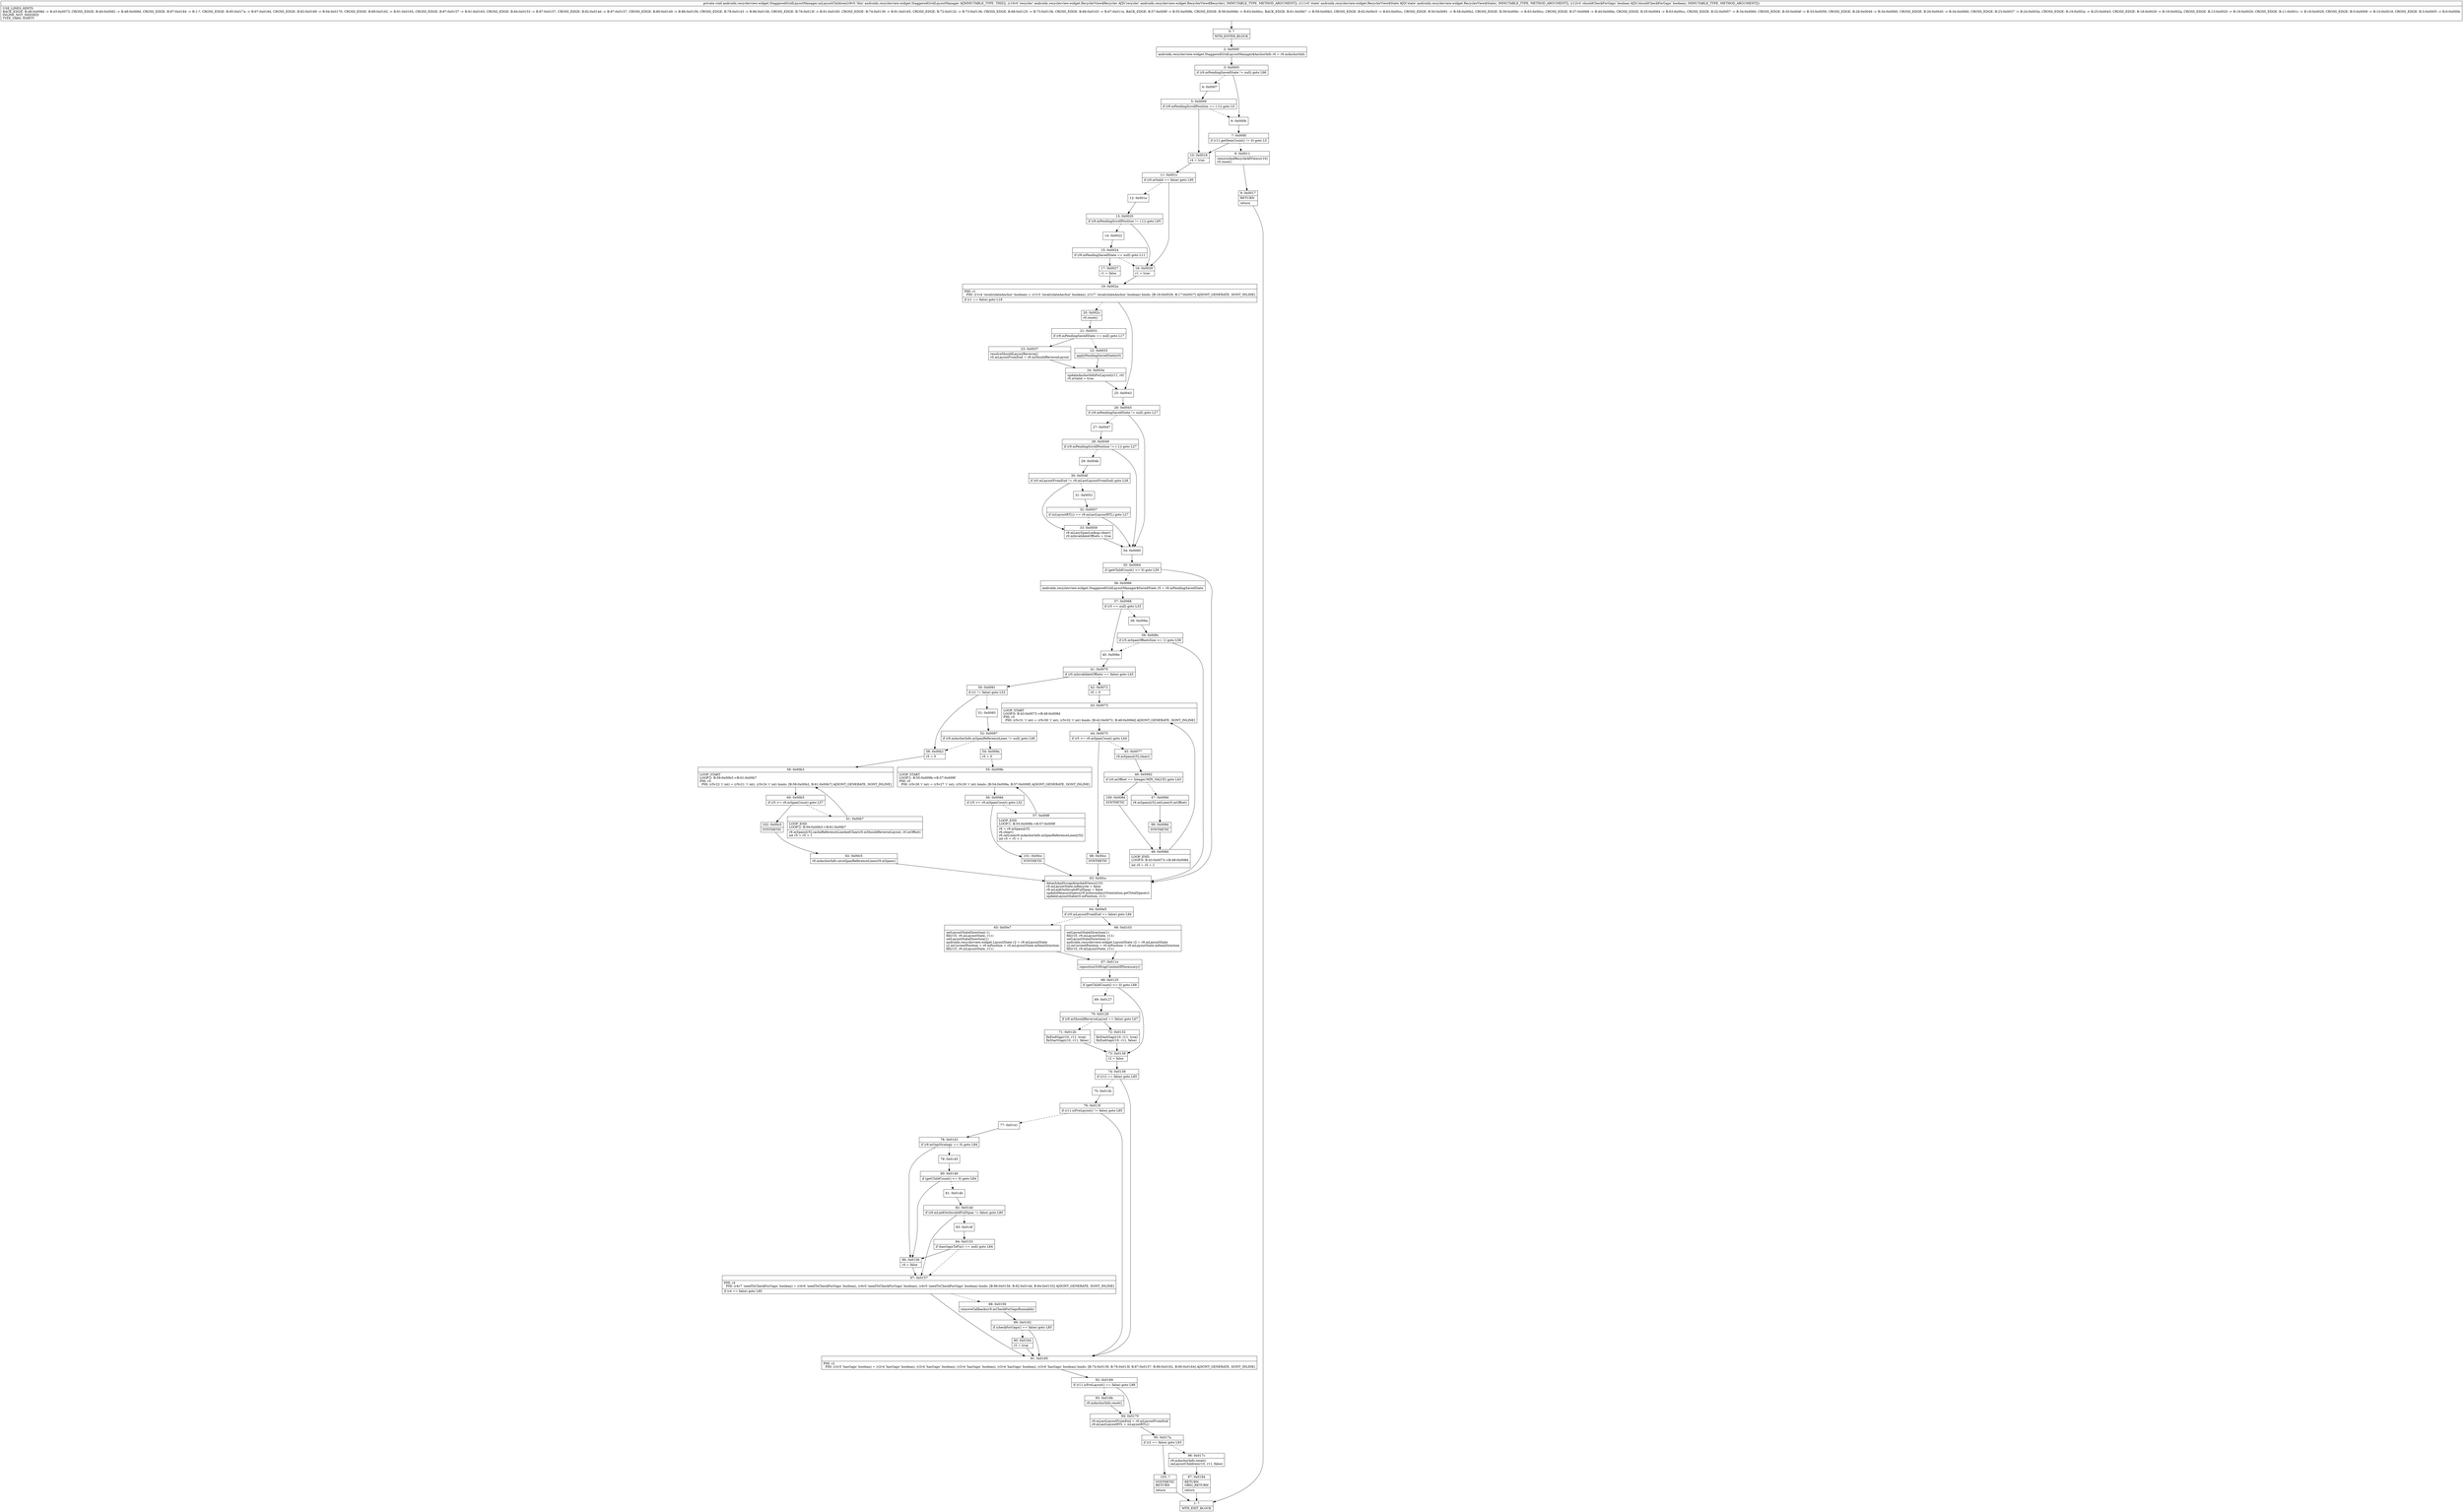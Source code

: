 digraph "CFG forandroidx.recyclerview.widget.StaggeredGridLayoutManager.onLayoutChildren(Landroidx\/recyclerview\/widget\/RecyclerView$Recycler;Landroidx\/recyclerview\/widget\/RecyclerView$State;Z)V" {
Node_0 [shape=record,label="{0\:\ ?|MTH_ENTER_BLOCK\l}"];
Node_2 [shape=record,label="{2\:\ 0x0000|androidx.recyclerview.widget.StaggeredGridLayoutManager$AnchorInfo r0 = r9.mAnchorInfo\l}"];
Node_3 [shape=record,label="{3\:\ 0x0005|if (r9.mPendingSavedState != null) goto L96\l}"];
Node_4 [shape=record,label="{4\:\ 0x0007}"];
Node_5 [shape=record,label="{5\:\ 0x0009|if (r9.mPendingScrollPosition == (\-1)) goto L5\l}"];
Node_10 [shape=record,label="{10\:\ 0x0018|r4 = true\l}"];
Node_11 [shape=record,label="{11\:\ 0x001c|if (r0.mValid == false) goto L95\l}"];
Node_12 [shape=record,label="{12\:\ 0x001e}"];
Node_13 [shape=record,label="{13\:\ 0x0020|if (r9.mPendingScrollPosition != (\-1)) goto L95\l}"];
Node_14 [shape=record,label="{14\:\ 0x0022}"];
Node_15 [shape=record,label="{15\:\ 0x0024|if (r9.mPendingSavedState == null) goto L11\l}"];
Node_17 [shape=record,label="{17\:\ 0x0027|r1 = false\l}"];
Node_19 [shape=record,label="{19\:\ 0x002a|PHI: r1 \l  PHI: (r1v4 'recalculateAnchor' boolean) = (r1v3 'recalculateAnchor' boolean), (r1v7 'recalculateAnchor' boolean) binds: [B:18:0x0029, B:17:0x0027] A[DONT_GENERATE, DONT_INLINE]\l|if (r1 == false) goto L18\l}"];
Node_20 [shape=record,label="{20\:\ 0x002c|r0.reset()\l}"];
Node_21 [shape=record,label="{21\:\ 0x0031|if (r9.mPendingSavedState == null) goto L17\l}"];
Node_22 [shape=record,label="{22\:\ 0x0033|applyPendingSavedState(r0)\l}"];
Node_24 [shape=record,label="{24\:\ 0x003e|updateAnchorInfoForLayout(r11, r0)\lr0.mValid = true\l}"];
Node_23 [shape=record,label="{23\:\ 0x0037|resolveShouldLayoutReverse()\lr0.mLayoutFromEnd = r9.mShouldReverseLayout\l}"];
Node_25 [shape=record,label="{25\:\ 0x0043}"];
Node_26 [shape=record,label="{26\:\ 0x0045|if (r9.mPendingSavedState != null) goto L27\l}"];
Node_27 [shape=record,label="{27\:\ 0x0047}"];
Node_28 [shape=record,label="{28\:\ 0x0049|if (r9.mPendingScrollPosition != (\-1)) goto L27\l}"];
Node_29 [shape=record,label="{29\:\ 0x004b}"];
Node_30 [shape=record,label="{30\:\ 0x004f|if (r0.mLayoutFromEnd != r9.mLastLayoutFromEnd) goto L26\l}"];
Node_31 [shape=record,label="{31\:\ 0x0051}"];
Node_32 [shape=record,label="{32\:\ 0x0057|if (isLayoutRTL() == r9.mLastLayoutRTL) goto L27\l}"];
Node_33 [shape=record,label="{33\:\ 0x0059|r9.mLazySpanLookup.clear()\lr0.mInvalidateOffsets = true\l}"];
Node_34 [shape=record,label="{34\:\ 0x0060}"];
Node_35 [shape=record,label="{35\:\ 0x0064|if (getChildCount() \<= 0) goto L59\l}"];
Node_36 [shape=record,label="{36\:\ 0x0066|androidx.recyclerview.widget.StaggeredGridLayoutManager$SavedState r5 = r9.mPendingSavedState\l}"];
Node_37 [shape=record,label="{37\:\ 0x0068|if (r5 == null) goto L33\l}"];
Node_38 [shape=record,label="{38\:\ 0x006a}"];
Node_39 [shape=record,label="{39\:\ 0x006c|if (r5.mSpanOffsetsSize \>= 1) goto L59\l}"];
Node_40 [shape=record,label="{40\:\ 0x006e}"];
Node_41 [shape=record,label="{41\:\ 0x0070|if (r0.mInvalidateOffsets == false) goto L45\l}"];
Node_42 [shape=record,label="{42\:\ 0x0072|r5 = 0\l}"];
Node_43 [shape=record,label="{43\:\ 0x0073|LOOP_START\lLOOP:0: B:43:0x0073\-\>B:48:0x008d\lPHI: r5 \l  PHI: (r5v31 'i' int) = (r5v30 'i' int), (r5v32 'i' int) binds: [B:42:0x0072, B:48:0x008d] A[DONT_GENERATE, DONT_INLINE]\l}"];
Node_44 [shape=record,label="{44\:\ 0x0075|if (r5 \>= r9.mSpanCount) goto L44\l}"];
Node_45 [shape=record,label="{45\:\ 0x0077|r9.mSpans[r5].clear()\l}"];
Node_46 [shape=record,label="{46\:\ 0x0082|if (r0.mOffset == Integer.MIN_VALUE) goto L43\l}"];
Node_47 [shape=record,label="{47\:\ 0x0084|r9.mSpans[r5].setLine(r0.mOffset)\l}"];
Node_99 [shape=record,label="{99\:\ 0x008d|SYNTHETIC\l}"];
Node_48 [shape=record,label="{48\:\ 0x008d|LOOP_END\lLOOP:0: B:43:0x0073\-\>B:48:0x008d\l|int r5 = r5 + 1\l}"];
Node_100 [shape=record,label="{100\:\ 0x008d|SYNTHETIC\l}"];
Node_98 [shape=record,label="{98\:\ 0x00cc|SYNTHETIC\l}"];
Node_50 [shape=record,label="{50\:\ 0x0091|if (r1 != false) goto L53\l}"];
Node_51 [shape=record,label="{51\:\ 0x0093}"];
Node_52 [shape=record,label="{52\:\ 0x0097|if (r9.mAnchorInfo.mSpanReferenceLines != null) goto L48\l}"];
Node_54 [shape=record,label="{54\:\ 0x009a|r5 = 0\l}"];
Node_55 [shape=record,label="{55\:\ 0x009b|LOOP_START\lLOOP:1: B:55:0x009b\-\>B:57:0x009f\lPHI: r5 \l  PHI: (r5v28 'i' int) = (r5v27 'i' int), (r5v29 'i' int) binds: [B:54:0x009a, B:57:0x009f] A[DONT_GENERATE, DONT_INLINE]\l}"];
Node_56 [shape=record,label="{56\:\ 0x009d|if (r5 \>= r9.mSpanCount) goto L52\l}"];
Node_57 [shape=record,label="{57\:\ 0x009f|LOOP_END\lLOOP:1: B:55:0x009b\-\>B:57:0x009f\l|r6 = r9.mSpans[r5]\lr6.clear()\lr6.setLine(r9.mAnchorInfo.mSpanReferenceLines[r5])\lint r5 = r5 + 1\l}"];
Node_101 [shape=record,label="{101\:\ 0x00cc|SYNTHETIC\l}"];
Node_58 [shape=record,label="{58\:\ 0x00b2|r5 = 0\l}"];
Node_59 [shape=record,label="{59\:\ 0x00b3|LOOP_START\lLOOP:2: B:59:0x00b3\-\>B:61:0x00b7\lPHI: r5 \l  PHI: (r5v22 'i' int) = (r5v21 'i' int), (r5v24 'i' int) binds: [B:58:0x00b2, B:61:0x00b7] A[DONT_GENERATE, DONT_INLINE]\l}"];
Node_60 [shape=record,label="{60\:\ 0x00b5|if (r5 \>= r9.mSpanCount) goto L57\l}"];
Node_61 [shape=record,label="{61\:\ 0x00b7|LOOP_END\lLOOP:2: B:59:0x00b3\-\>B:61:0x00b7\l|r9.mSpans[r5].cacheReferenceLineAndClear(r9.mShouldReverseLayout, r0.mOffset)\lint r5 = r5 + 1\l}"];
Node_102 [shape=record,label="{102\:\ 0x00c5|SYNTHETIC\l}"];
Node_62 [shape=record,label="{62\:\ 0x00c5|r9.mAnchorInfo.saveSpanReferenceLines(r9.mSpans)\l}"];
Node_63 [shape=record,label="{63\:\ 0x00cc|detachAndScrapAttachedViews(r10)\lr9.mLayoutState.mRecycle = false\lr9.mLaidOutInvalidFullSpan = false\lupdateMeasureSpecs(r9.mSecondaryOrientation.getTotalSpace())\lupdateLayoutState(r0.mPosition, r11)\l}"];
Node_64 [shape=record,label="{64\:\ 0x00e5|if (r0.mLayoutFromEnd == false) goto L94\l}"];
Node_65 [shape=record,label="{65\:\ 0x00e7|setLayoutStateDirection(\-1)\lfill(r10, r9.mLayoutState, r11)\lsetLayoutStateDirection(1)\landroidx.recyclerview.widget.LayoutState r2 = r9.mLayoutState\lr2.mCurrentPosition = r0.mPosition + r9.mLayoutState.mItemDirection\lfill(r10, r9.mLayoutState, r11)\l}"];
Node_67 [shape=record,label="{67\:\ 0x011e|repositionToWrapContentIfNecessary()\l}"];
Node_68 [shape=record,label="{68\:\ 0x0125|if (getChildCount() \<= 0) goto L68\l}"];
Node_69 [shape=record,label="{69\:\ 0x0127}"];
Node_70 [shape=record,label="{70\:\ 0x0129|if (r9.mShouldReverseLayout == false) goto L67\l}"];
Node_71 [shape=record,label="{71\:\ 0x012b|fixEndGap(r10, r11, true)\lfixStartGap(r10, r11, false)\l}"];
Node_72 [shape=record,label="{72\:\ 0x0132|fixStartGap(r10, r11, true)\lfixEndGap(r10, r11, false)\l}"];
Node_73 [shape=record,label="{73\:\ 0x0138|r2 = false\l}"];
Node_74 [shape=record,label="{74\:\ 0x0139|if (r12 == false) goto L85\l}"];
Node_75 [shape=record,label="{75\:\ 0x013b}"];
Node_76 [shape=record,label="{76\:\ 0x013f|if (r11.isPreLayout() != false) goto L85\l}"];
Node_77 [shape=record,label="{77\:\ 0x0141}"];
Node_78 [shape=record,label="{78\:\ 0x0143|if (r9.mGapStrategy == 0) goto L84\l}"];
Node_79 [shape=record,label="{79\:\ 0x0145}"];
Node_80 [shape=record,label="{80\:\ 0x0149|if (getChildCount() \<= 0) goto L84\l}"];
Node_81 [shape=record,label="{81\:\ 0x014b}"];
Node_82 [shape=record,label="{82\:\ 0x014d|if (r9.mLaidOutInvalidFullSpan != false) goto L80\l}"];
Node_83 [shape=record,label="{83\:\ 0x014f}"];
Node_84 [shape=record,label="{84\:\ 0x0153|if (hasGapsToFix() == null) goto L84\l}"];
Node_87 [shape=record,label="{87\:\ 0x0157|PHI: r4 \l  PHI: (r4v7 'needToCheckForGaps' boolean) = (r4v6 'needToCheckForGaps' boolean), (r4v0 'needToCheckForGaps' boolean), (r4v0 'needToCheckForGaps' boolean) binds: [B:86:0x0156, B:82:0x014d, B:84:0x0153] A[DONT_GENERATE, DONT_INLINE]\l|if (r4 == false) goto L85\l}"];
Node_88 [shape=record,label="{88\:\ 0x0159|removeCallbacks(r9.mCheckForGapsRunnable)\l}"];
Node_89 [shape=record,label="{89\:\ 0x0162|if (checkForGaps() == false) goto L85\l}"];
Node_90 [shape=record,label="{90\:\ 0x0164|r2 = true\l}"];
Node_86 [shape=record,label="{86\:\ 0x0156|r4 = false\l}"];
Node_91 [shape=record,label="{91\:\ 0x0165|PHI: r2 \l  PHI: (r2v5 'hasGaps' boolean) = (r2v4 'hasGaps' boolean), (r2v4 'hasGaps' boolean), (r2v4 'hasGaps' boolean), (r2v4 'hasGaps' boolean), (r2v6 'hasGaps' boolean) binds: [B:74:0x0139, B:76:0x013f, B:87:0x0157, B:89:0x0162, B:90:0x0164] A[DONT_GENERATE, DONT_INLINE]\l}"];
Node_92 [shape=record,label="{92\:\ 0x0169|if (r11.isPreLayout() == false) goto L88\l}"];
Node_93 [shape=record,label="{93\:\ 0x016b|r9.mAnchorInfo.reset()\l}"];
Node_94 [shape=record,label="{94\:\ 0x0170|r9.mLastLayoutFromEnd = r0.mLayoutFromEnd\lr9.mLastLayoutRTL = isLayoutRTL()\l}"];
Node_95 [shape=record,label="{95\:\ 0x017a|if (r2 == false) goto L93\l}"];
Node_96 [shape=record,label="{96\:\ 0x017c|r9.mAnchorInfo.reset()\lonLayoutChildren(r10, r11, false)\l}"];
Node_97 [shape=record,label="{97\:\ 0x0184|RETURN\lORIG_RETURN\l|return\l}"];
Node_1 [shape=record,label="{1\:\ ?|MTH_EXIT_BLOCK\l}"];
Node_103 [shape=record,label="{103\:\ ?|SYNTHETIC\lRETURN\l|return\l}"];
Node_66 [shape=record,label="{66\:\ 0x0103|setLayoutStateDirection(1)\lfill(r10, r9.mLayoutState, r11)\lsetLayoutStateDirection(\-1)\landroidx.recyclerview.widget.LayoutState r2 = r9.mLayoutState\lr2.mCurrentPosition = r0.mPosition + r9.mLayoutState.mItemDirection\lfill(r10, r9.mLayoutState, r11)\l}"];
Node_18 [shape=record,label="{18\:\ 0x0029|r1 = true\l}"];
Node_6 [shape=record,label="{6\:\ 0x000b}"];
Node_7 [shape=record,label="{7\:\ 0x000f|if (r11.getItemCount() != 0) goto L5\l}"];
Node_8 [shape=record,label="{8\:\ 0x0011|removeAndRecycleAllViews(r10)\lr0.reset()\l}"];
Node_9 [shape=record,label="{9\:\ 0x0017|RETURN\l|return\l}"];
MethodNode[shape=record,label="{private void androidx.recyclerview.widget.StaggeredGridLayoutManager.onLayoutChildren((r9v0 'this' androidx.recyclerview.widget.StaggeredGridLayoutManager A[IMMUTABLE_TYPE, THIS]), (r10v0 'recycler' androidx.recyclerview.widget.RecyclerView$Recycler A[D('recycler' androidx.recyclerview.widget.RecyclerView$Recycler), IMMUTABLE_TYPE, METHOD_ARGUMENT]), (r11v0 'state' androidx.recyclerview.widget.RecyclerView$State A[D('state' androidx.recyclerview.widget.RecyclerView$State), IMMUTABLE_TYPE, METHOD_ARGUMENT]), (r12v0 'shouldCheckForGaps' boolean A[D('shouldCheckForGaps' boolean), IMMUTABLE_TYPE, METHOD_ARGUMENT]))  | USE_LINES_HINTS\lBACK_EDGE: B:48:0x008d \-\> B:43:0x0073, CROSS_EDGE: B:46:0x0082 \-\> B:48:0x008d, CROSS_EDGE: B:97:0x0184 \-\> B:1:?, CROSS_EDGE: B:95:0x017a \-\> B:97:0x0184, CROSS_EDGE: B:92:0x0169 \-\> B:94:0x0170, CROSS_EDGE: B:89:0x0162 \-\> B:91:0x0165, CROSS_EDGE: B:87:0x0157 \-\> B:91:0x0165, CROSS_EDGE: B:84:0x0153 \-\> B:87:0x0157, CROSS_EDGE: B:82:0x014d \-\> B:87:0x0157, CROSS_EDGE: B:80:0x0149 \-\> B:86:0x0156, CROSS_EDGE: B:78:0x0143 \-\> B:86:0x0156, CROSS_EDGE: B:76:0x013f \-\> B:91:0x0165, CROSS_EDGE: B:74:0x0139 \-\> B:91:0x0165, CROSS_EDGE: B:72:0x0132 \-\> B:73:0x0138, CROSS_EDGE: B:68:0x0125 \-\> B:73:0x0138, CROSS_EDGE: B:66:0x0103 \-\> B:67:0x011e, BACK_EDGE: B:57:0x009f \-\> B:55:0x009b, CROSS_EDGE: B:56:0x009d \-\> B:63:0x00cc, BACK_EDGE: B:61:0x00b7 \-\> B:59:0x00b3, CROSS_EDGE: B:62:0x00c5 \-\> B:63:0x00cc, CROSS_EDGE: B:50:0x0091 \-\> B:58:0x00b2, CROSS_EDGE: B:39:0x006c \-\> B:63:0x00cc, CROSS_EDGE: B:37:0x0068 \-\> B:40:0x006e, CROSS_EDGE: B:35:0x0064 \-\> B:63:0x00cc, CROSS_EDGE: B:32:0x0057 \-\> B:34:0x0060, CROSS_EDGE: B:30:0x004f \-\> B:33:0x0059, CROSS_EDGE: B:28:0x0049 \-\> B:34:0x0060, CROSS_EDGE: B:26:0x0045 \-\> B:34:0x0060, CROSS_EDGE: B:23:0x0037 \-\> B:24:0x003e, CROSS_EDGE: B:19:0x002a \-\> B:25:0x0043, CROSS_EDGE: B:18:0x0029 \-\> B:19:0x002a, CROSS_EDGE: B:13:0x0020 \-\> B:18:0x0029, CROSS_EDGE: B:11:0x001c \-\> B:18:0x0029, CROSS_EDGE: B:5:0x0009 \-\> B:10:0x0018, CROSS_EDGE: B:3:0x0005 \-\> B:6:0x000b\lINLINE_NOT_NEEDED\lTYPE_VARS: EMPTY\l}"];
MethodNode -> Node_0;Node_0 -> Node_2;
Node_2 -> Node_3;
Node_3 -> Node_4[style=dashed];
Node_3 -> Node_6;
Node_4 -> Node_5;
Node_5 -> Node_6[style=dashed];
Node_5 -> Node_10;
Node_10 -> Node_11;
Node_11 -> Node_12[style=dashed];
Node_11 -> Node_18;
Node_12 -> Node_13;
Node_13 -> Node_14[style=dashed];
Node_13 -> Node_18;
Node_14 -> Node_15;
Node_15 -> Node_17;
Node_15 -> Node_18[style=dashed];
Node_17 -> Node_19;
Node_19 -> Node_20[style=dashed];
Node_19 -> Node_25;
Node_20 -> Node_21;
Node_21 -> Node_22[style=dashed];
Node_21 -> Node_23;
Node_22 -> Node_24;
Node_24 -> Node_25;
Node_23 -> Node_24;
Node_25 -> Node_26;
Node_26 -> Node_27[style=dashed];
Node_26 -> Node_34;
Node_27 -> Node_28;
Node_28 -> Node_29[style=dashed];
Node_28 -> Node_34;
Node_29 -> Node_30;
Node_30 -> Node_31[style=dashed];
Node_30 -> Node_33;
Node_31 -> Node_32;
Node_32 -> Node_33[style=dashed];
Node_32 -> Node_34;
Node_33 -> Node_34;
Node_34 -> Node_35;
Node_35 -> Node_36[style=dashed];
Node_35 -> Node_63;
Node_36 -> Node_37;
Node_37 -> Node_38[style=dashed];
Node_37 -> Node_40;
Node_38 -> Node_39;
Node_39 -> Node_40[style=dashed];
Node_39 -> Node_63;
Node_40 -> Node_41;
Node_41 -> Node_42[style=dashed];
Node_41 -> Node_50;
Node_42 -> Node_43;
Node_43 -> Node_44;
Node_44 -> Node_45[style=dashed];
Node_44 -> Node_98;
Node_45 -> Node_46;
Node_46 -> Node_47[style=dashed];
Node_46 -> Node_100;
Node_47 -> Node_99;
Node_99 -> Node_48;
Node_48 -> Node_43;
Node_100 -> Node_48;
Node_98 -> Node_63;
Node_50 -> Node_51[style=dashed];
Node_50 -> Node_58;
Node_51 -> Node_52;
Node_52 -> Node_54;
Node_52 -> Node_58[style=dashed];
Node_54 -> Node_55;
Node_55 -> Node_56;
Node_56 -> Node_57[style=dashed];
Node_56 -> Node_101;
Node_57 -> Node_55;
Node_101 -> Node_63;
Node_58 -> Node_59;
Node_59 -> Node_60;
Node_60 -> Node_61[style=dashed];
Node_60 -> Node_102;
Node_61 -> Node_59;
Node_102 -> Node_62;
Node_62 -> Node_63;
Node_63 -> Node_64;
Node_64 -> Node_65[style=dashed];
Node_64 -> Node_66;
Node_65 -> Node_67;
Node_67 -> Node_68;
Node_68 -> Node_69[style=dashed];
Node_68 -> Node_73;
Node_69 -> Node_70;
Node_70 -> Node_71[style=dashed];
Node_70 -> Node_72;
Node_71 -> Node_73;
Node_72 -> Node_73;
Node_73 -> Node_74;
Node_74 -> Node_75[style=dashed];
Node_74 -> Node_91;
Node_75 -> Node_76;
Node_76 -> Node_77[style=dashed];
Node_76 -> Node_91;
Node_77 -> Node_78;
Node_78 -> Node_79[style=dashed];
Node_78 -> Node_86;
Node_79 -> Node_80;
Node_80 -> Node_81[style=dashed];
Node_80 -> Node_86;
Node_81 -> Node_82;
Node_82 -> Node_83[style=dashed];
Node_82 -> Node_87;
Node_83 -> Node_84;
Node_84 -> Node_86;
Node_84 -> Node_87[style=dashed];
Node_87 -> Node_88[style=dashed];
Node_87 -> Node_91;
Node_88 -> Node_89;
Node_89 -> Node_90[style=dashed];
Node_89 -> Node_91;
Node_90 -> Node_91;
Node_86 -> Node_87;
Node_91 -> Node_92;
Node_92 -> Node_93[style=dashed];
Node_92 -> Node_94;
Node_93 -> Node_94;
Node_94 -> Node_95;
Node_95 -> Node_96[style=dashed];
Node_95 -> Node_103;
Node_96 -> Node_97;
Node_97 -> Node_1;
Node_103 -> Node_1;
Node_66 -> Node_67;
Node_18 -> Node_19;
Node_6 -> Node_7;
Node_7 -> Node_8[style=dashed];
Node_7 -> Node_10;
Node_8 -> Node_9;
Node_9 -> Node_1;
}

